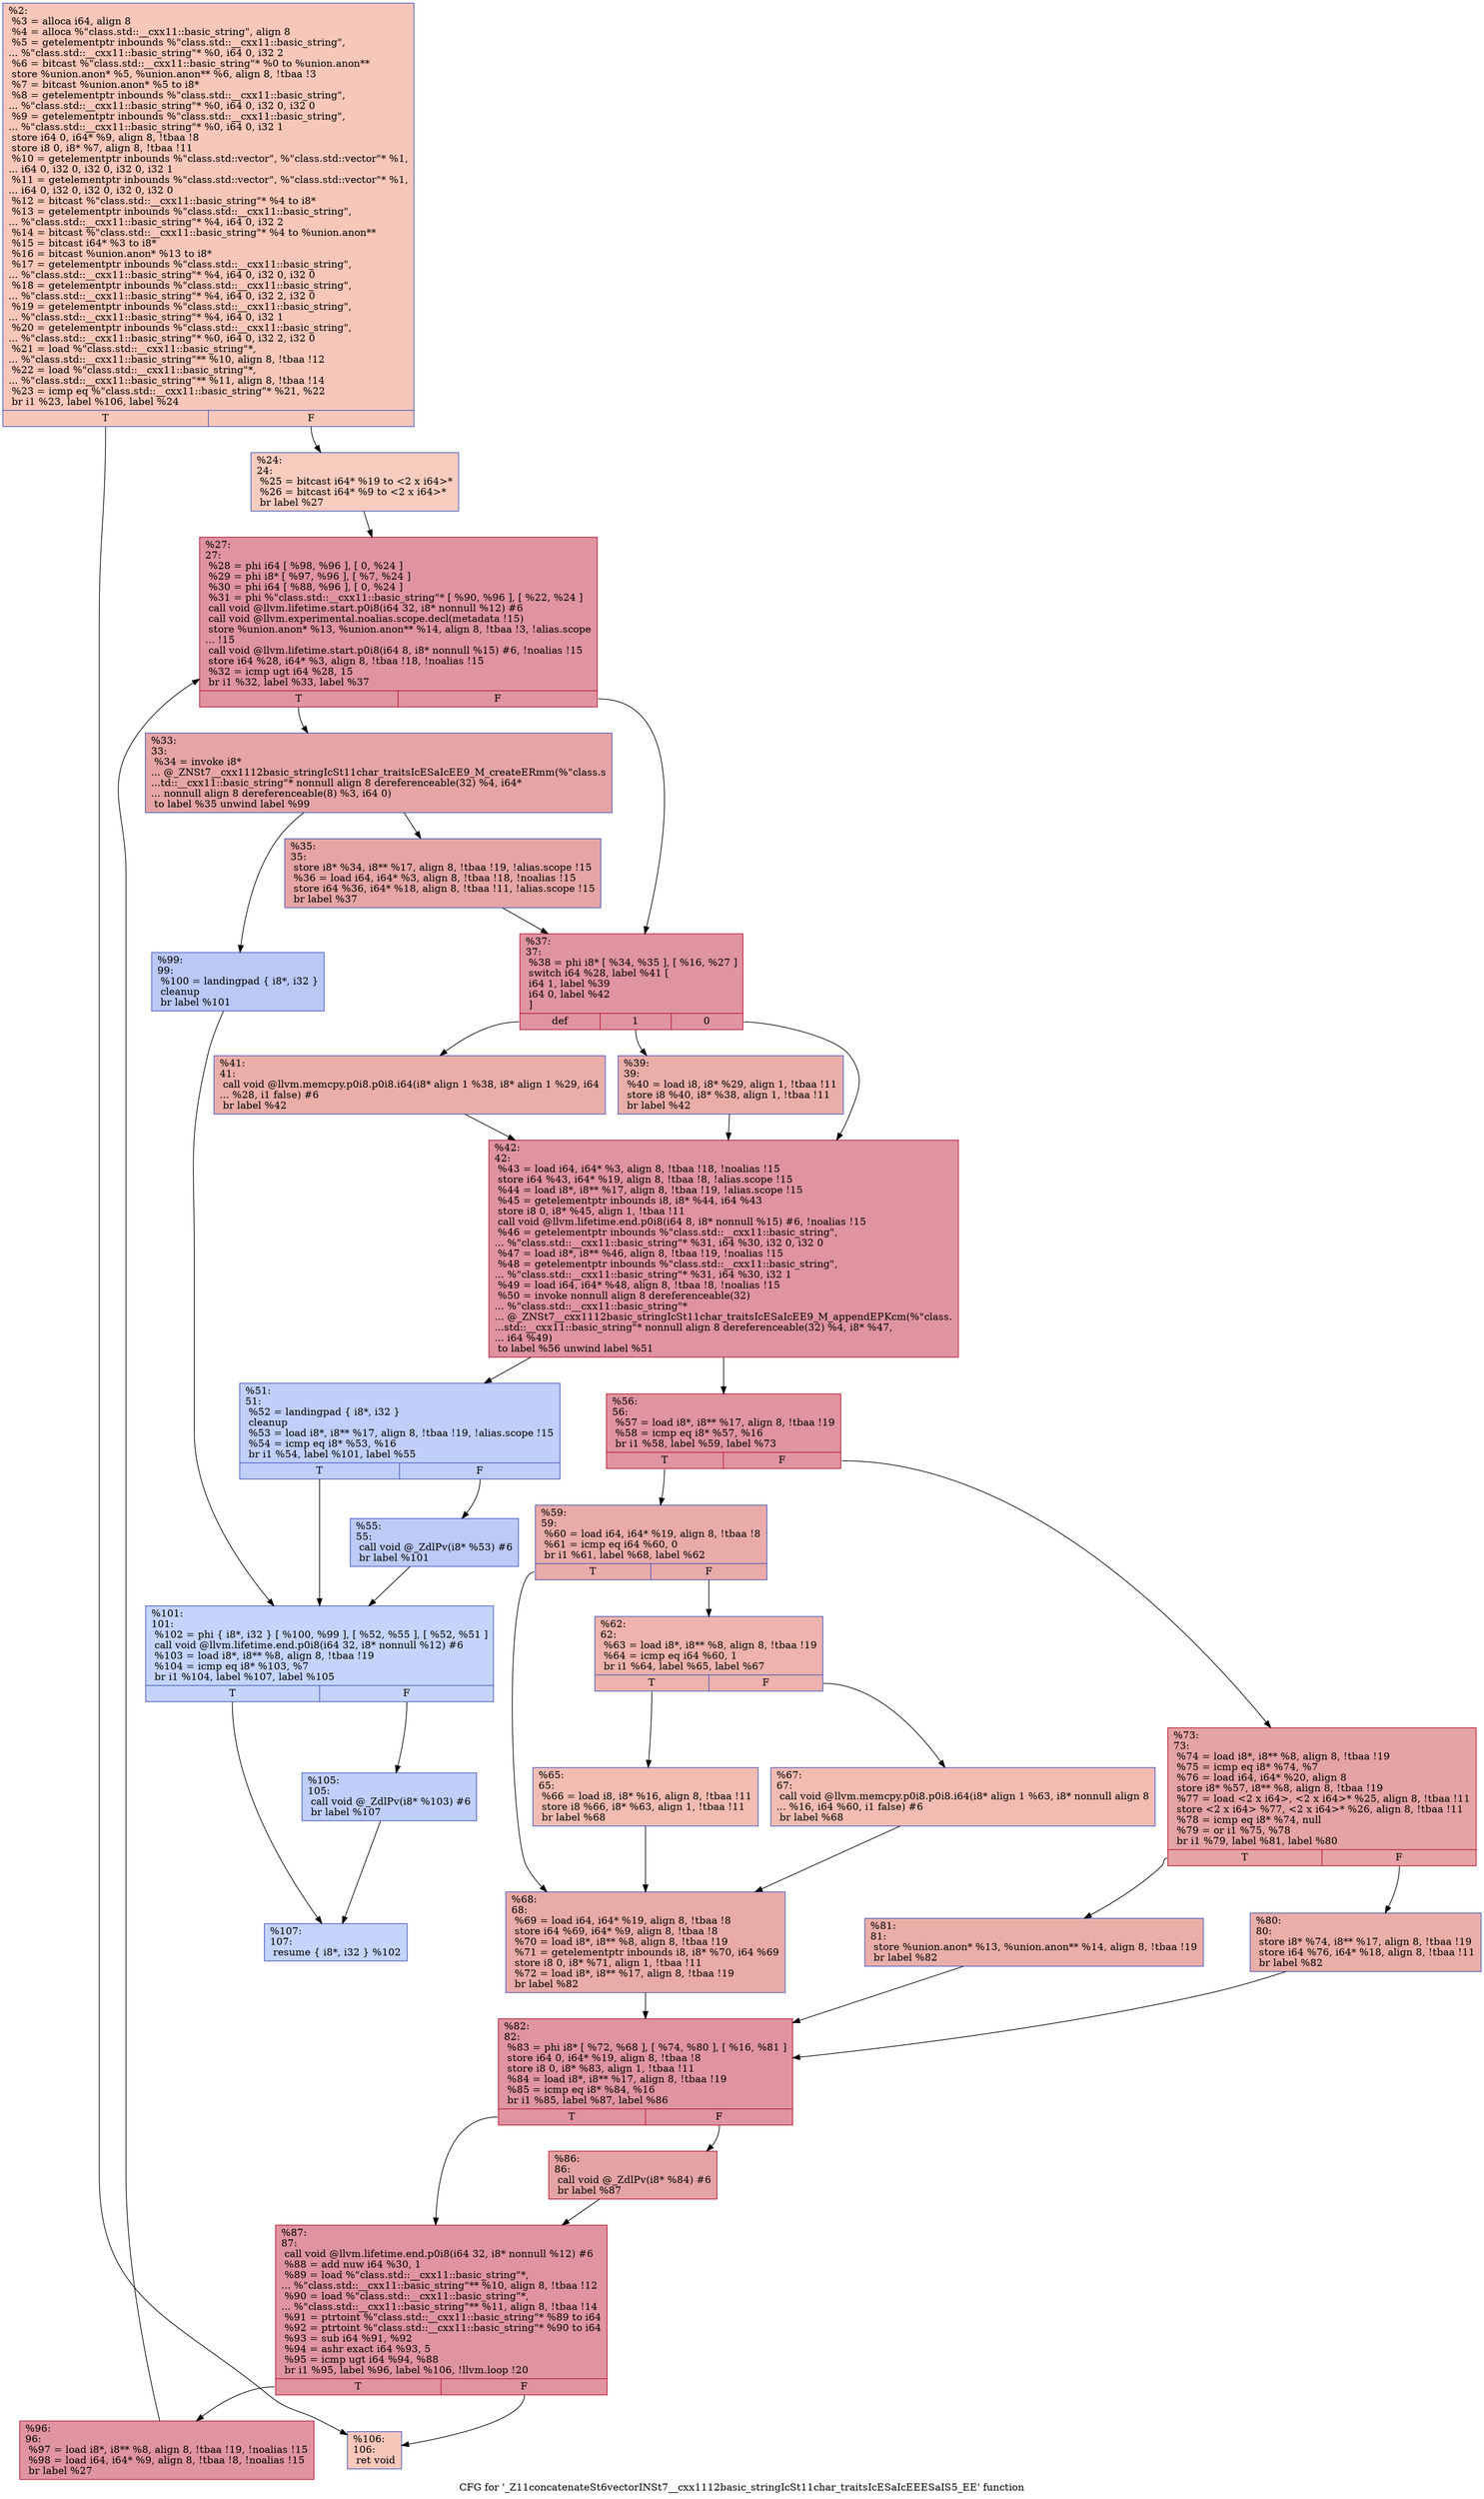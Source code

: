digraph "CFG for '_Z11concatenateSt6vectorINSt7__cxx1112basic_stringIcSt11char_traitsIcESaIcEEESaIS5_EE' function" {
	label="CFG for '_Z11concatenateSt6vectorINSt7__cxx1112basic_stringIcSt11char_traitsIcESaIcEEESaIS5_EE' function";

	Node0x55ca35a9ac50 [shape=record,color="#3d50c3ff", style=filled, fillcolor="#ec7f6370",label="{%2:\l  %3 = alloca i64, align 8\l  %4 = alloca %\"class.std::__cxx11::basic_string\", align 8\l  %5 = getelementptr inbounds %\"class.std::__cxx11::basic_string\",\l... %\"class.std::__cxx11::basic_string\"* %0, i64 0, i32 2\l  %6 = bitcast %\"class.std::__cxx11::basic_string\"* %0 to %union.anon**\l  store %union.anon* %5, %union.anon** %6, align 8, !tbaa !3\l  %7 = bitcast %union.anon* %5 to i8*\l  %8 = getelementptr inbounds %\"class.std::__cxx11::basic_string\",\l... %\"class.std::__cxx11::basic_string\"* %0, i64 0, i32 0, i32 0\l  %9 = getelementptr inbounds %\"class.std::__cxx11::basic_string\",\l... %\"class.std::__cxx11::basic_string\"* %0, i64 0, i32 1\l  store i64 0, i64* %9, align 8, !tbaa !8\l  store i8 0, i8* %7, align 8, !tbaa !11\l  %10 = getelementptr inbounds %\"class.std::vector\", %\"class.std::vector\"* %1,\l... i64 0, i32 0, i32 0, i32 0, i32 1\l  %11 = getelementptr inbounds %\"class.std::vector\", %\"class.std::vector\"* %1,\l... i64 0, i32 0, i32 0, i32 0, i32 0\l  %12 = bitcast %\"class.std::__cxx11::basic_string\"* %4 to i8*\l  %13 = getelementptr inbounds %\"class.std::__cxx11::basic_string\",\l... %\"class.std::__cxx11::basic_string\"* %4, i64 0, i32 2\l  %14 = bitcast %\"class.std::__cxx11::basic_string\"* %4 to %union.anon**\l  %15 = bitcast i64* %3 to i8*\l  %16 = bitcast %union.anon* %13 to i8*\l  %17 = getelementptr inbounds %\"class.std::__cxx11::basic_string\",\l... %\"class.std::__cxx11::basic_string\"* %4, i64 0, i32 0, i32 0\l  %18 = getelementptr inbounds %\"class.std::__cxx11::basic_string\",\l... %\"class.std::__cxx11::basic_string\"* %4, i64 0, i32 2, i32 0\l  %19 = getelementptr inbounds %\"class.std::__cxx11::basic_string\",\l... %\"class.std::__cxx11::basic_string\"* %4, i64 0, i32 1\l  %20 = getelementptr inbounds %\"class.std::__cxx11::basic_string\",\l... %\"class.std::__cxx11::basic_string\"* %0, i64 0, i32 2, i32 0\l  %21 = load %\"class.std::__cxx11::basic_string\"*,\l... %\"class.std::__cxx11::basic_string\"** %10, align 8, !tbaa !12\l  %22 = load %\"class.std::__cxx11::basic_string\"*,\l... %\"class.std::__cxx11::basic_string\"** %11, align 8, !tbaa !14\l  %23 = icmp eq %\"class.std::__cxx11::basic_string\"* %21, %22\l  br i1 %23, label %106, label %24\l|{<s0>T|<s1>F}}"];
	Node0x55ca35a9ac50:s0 -> Node0x55ca35a9b430;
	Node0x55ca35a9ac50:s1 -> Node0x55ca35a9cf80;
	Node0x55ca35a9cf80 [shape=record,color="#3d50c3ff", style=filled, fillcolor="#f08b6e70",label="{%24:\l24:                                               \l  %25 = bitcast i64* %19 to \<2 x i64\>*\l  %26 = bitcast i64* %9 to \<2 x i64\>*\l  br label %27\l}"];
	Node0x55ca35a9cf80 -> Node0x55ca35a9d7b0;
	Node0x55ca35a9d7b0 [shape=record,color="#b70d28ff", style=filled, fillcolor="#b70d2870",label="{%27:\l27:                                               \l  %28 = phi i64 [ %98, %96 ], [ 0, %24 ]\l  %29 = phi i8* [ %97, %96 ], [ %7, %24 ]\l  %30 = phi i64 [ %88, %96 ], [ 0, %24 ]\l  %31 = phi %\"class.std::__cxx11::basic_string\"* [ %90, %96 ], [ %22, %24 ]\l  call void @llvm.lifetime.start.p0i8(i64 32, i8* nonnull %12) #6\l  call void @llvm.experimental.noalias.scope.decl(metadata !15)\l  store %union.anon* %13, %union.anon** %14, align 8, !tbaa !3, !alias.scope\l... !15\l  call void @llvm.lifetime.start.p0i8(i64 8, i8* nonnull %15) #6, !noalias !15\l  store i64 %28, i64* %3, align 8, !tbaa !18, !noalias !15\l  %32 = icmp ugt i64 %28, 15\l  br i1 %32, label %33, label %37\l|{<s0>T|<s1>F}}"];
	Node0x55ca35a9d7b0:s0 -> Node0x55ca35a9fad0;
	Node0x55ca35a9d7b0:s1 -> Node0x55ca35a9fb60;
	Node0x55ca35a9fad0 [shape=record,color="#3d50c3ff", style=filled, fillcolor="#c5333470",label="{%33:\l33:                                               \l  %34 = invoke i8*\l... @_ZNSt7__cxx1112basic_stringIcSt11char_traitsIcESaIcEE9_M_createERmm(%\"class.s\l...td::__cxx11::basic_string\"* nonnull align 8 dereferenceable(32) %4, i64*\l... nonnull align 8 dereferenceable(8) %3, i64 0)\l          to label %35 unwind label %99\l}"];
	Node0x55ca35a9fad0 -> Node0x55ca35a9fd90;
	Node0x55ca35a9fad0 -> Node0x55ca35a9fde0;
	Node0x55ca35a9fd90 [shape=record,color="#3d50c3ff", style=filled, fillcolor="#c5333470",label="{%35:\l35:                                               \l  store i8* %34, i8** %17, align 8, !tbaa !19, !alias.scope !15\l  %36 = load i64, i64* %3, align 8, !tbaa !18, !noalias !15\l  store i64 %36, i64* %18, align 8, !tbaa !11, !alias.scope !15\l  br label %37\l}"];
	Node0x55ca35a9fd90 -> Node0x55ca35a9fb60;
	Node0x55ca35a9fb60 [shape=record,color="#b70d28ff", style=filled, fillcolor="#b70d2870",label="{%37:\l37:                                               \l  %38 = phi i8* [ %34, %35 ], [ %16, %27 ]\l  switch i64 %28, label %41 [\l    i64 1, label %39\l    i64 0, label %42\l  ]\l|{<s0>def|<s1>1|<s2>0}}"];
	Node0x55ca35a9fb60:s0 -> Node0x55ca35aa1140;
	Node0x55ca35a9fb60:s1 -> Node0x55ca35aa11c0;
	Node0x55ca35a9fb60:s2 -> Node0x55ca35aa1250;
	Node0x55ca35aa11c0 [shape=record,color="#3d50c3ff", style=filled, fillcolor="#d0473d70",label="{%39:\l39:                                               \l  %40 = load i8, i8* %29, align 1, !tbaa !11\l  store i8 %40, i8* %38, align 1, !tbaa !11\l  br label %42\l}"];
	Node0x55ca35aa11c0 -> Node0x55ca35aa1250;
	Node0x55ca35aa1140 [shape=record,color="#3d50c3ff", style=filled, fillcolor="#d0473d70",label="{%41:\l41:                                               \l  call void @llvm.memcpy.p0i8.p0i8.i64(i8* align 1 %38, i8* align 1 %29, i64\l... %28, i1 false) #6\l  br label %42\l}"];
	Node0x55ca35aa1140 -> Node0x55ca35aa1250;
	Node0x55ca35aa1250 [shape=record,color="#b70d28ff", style=filled, fillcolor="#b70d2870",label="{%42:\l42:                                               \l  %43 = load i64, i64* %3, align 8, !tbaa !18, !noalias !15\l  store i64 %43, i64* %19, align 8, !tbaa !8, !alias.scope !15\l  %44 = load i8*, i8** %17, align 8, !tbaa !19, !alias.scope !15\l  %45 = getelementptr inbounds i8, i8* %44, i64 %43\l  store i8 0, i8* %45, align 1, !tbaa !11\l  call void @llvm.lifetime.end.p0i8(i64 8, i8* nonnull %15) #6, !noalias !15\l  %46 = getelementptr inbounds %\"class.std::__cxx11::basic_string\",\l... %\"class.std::__cxx11::basic_string\"* %31, i64 %30, i32 0, i32 0\l  %47 = load i8*, i8** %46, align 8, !tbaa !19, !noalias !15\l  %48 = getelementptr inbounds %\"class.std::__cxx11::basic_string\",\l... %\"class.std::__cxx11::basic_string\"* %31, i64 %30, i32 1\l  %49 = load i64, i64* %48, align 8, !tbaa !8, !noalias !15\l  %50 = invoke nonnull align 8 dereferenceable(32)\l... %\"class.std::__cxx11::basic_string\"*\l... @_ZNSt7__cxx1112basic_stringIcSt11char_traitsIcESaIcEE9_M_appendEPKcm(%\"class.\l...std::__cxx11::basic_string\"* nonnull align 8 dereferenceable(32) %4, i8* %47,\l... i64 %49)\l          to label %56 unwind label %51\l}"];
	Node0x55ca35aa1250 -> Node0x55ca35aa2dc0;
	Node0x55ca35aa1250 -> Node0x55ca35aa2e50;
	Node0x55ca35aa2e50 [shape=record,color="#3d50c3ff", style=filled, fillcolor="#7093f370",label="{%51:\l51:                                               \l  %52 = landingpad \{ i8*, i32 \}\l          cleanup\l  %53 = load i8*, i8** %17, align 8, !tbaa !19, !alias.scope !15\l  %54 = icmp eq i8* %53, %16\l  br i1 %54, label %101, label %55\l|{<s0>T|<s1>F}}"];
	Node0x55ca35aa2e50:s0 -> Node0x55ca35aa34c0;
	Node0x55ca35aa2e50:s1 -> Node0x55ca35aa3550;
	Node0x55ca35aa3550 [shape=record,color="#3d50c3ff", style=filled, fillcolor="#6687ed70",label="{%55:\l55:                                               \l  call void @_ZdlPv(i8* %53) #6\l  br label %101\l}"];
	Node0x55ca35aa3550 -> Node0x55ca35aa34c0;
	Node0x55ca35aa2dc0 [shape=record,color="#b70d28ff", style=filled, fillcolor="#b70d2870",label="{%56:\l56:                                               \l  %57 = load i8*, i8** %17, align 8, !tbaa !19\l  %58 = icmp eq i8* %57, %16\l  br i1 %58, label %59, label %73\l|{<s0>T|<s1>F}}"];
	Node0x55ca35aa2dc0:s0 -> Node0x55ca35aa3a30;
	Node0x55ca35aa2dc0:s1 -> Node0x55ca35aa3a80;
	Node0x55ca35aa3a30 [shape=record,color="#3d50c3ff", style=filled, fillcolor="#cc403a70",label="{%59:\l59:                                               \l  %60 = load i64, i64* %19, align 8, !tbaa !8\l  %61 = icmp eq i64 %60, 0\l  br i1 %61, label %68, label %62\l|{<s0>T|<s1>F}}"];
	Node0x55ca35aa3a30:s0 -> Node0x55ca35aa3c80;
	Node0x55ca35aa3a30:s1 -> Node0x55ca35aa3cd0;
	Node0x55ca35aa3cd0 [shape=record,color="#3d50c3ff", style=filled, fillcolor="#d6524470",label="{%62:\l62:                                               \l  %63 = load i8*, i8** %8, align 8, !tbaa !19\l  %64 = icmp eq i64 %60, 1\l  br i1 %64, label %65, label %67\l|{<s0>T|<s1>F}}"];
	Node0x55ca35aa3cd0:s0 -> Node0x55ca35aa4320;
	Node0x55ca35aa3cd0:s1 -> Node0x55ca35aa4370;
	Node0x55ca35aa4320 [shape=record,color="#3d50c3ff", style=filled, fillcolor="#e1675170",label="{%65:\l65:                                               \l  %66 = load i8, i8* %16, align 8, !tbaa !11\l  store i8 %66, i8* %63, align 1, !tbaa !11\l  br label %68\l}"];
	Node0x55ca35aa4320 -> Node0x55ca35aa3c80;
	Node0x55ca35aa4370 [shape=record,color="#3d50c3ff", style=filled, fillcolor="#e1675170",label="{%67:\l67:                                               \l  call void @llvm.memcpy.p0i8.p0i8.i64(i8* align 1 %63, i8* nonnull align 8\l... %16, i64 %60, i1 false) #6\l  br label %68\l}"];
	Node0x55ca35aa4370 -> Node0x55ca35aa3c80;
	Node0x55ca35aa3c80 [shape=record,color="#3d50c3ff", style=filled, fillcolor="#cc403a70",label="{%68:\l68:                                               \l  %69 = load i64, i64* %19, align 8, !tbaa !8\l  store i64 %69, i64* %9, align 8, !tbaa !8\l  %70 = load i8*, i8** %8, align 8, !tbaa !19\l  %71 = getelementptr inbounds i8, i8* %70, i64 %69\l  store i8 0, i8* %71, align 1, !tbaa !11\l  %72 = load i8*, i8** %17, align 8, !tbaa !19\l  br label %82\l}"];
	Node0x55ca35aa3c80 -> Node0x55ca35aa4be0;
	Node0x55ca35aa3a80 [shape=record,color="#b70d28ff", style=filled, fillcolor="#c32e3170",label="{%73:\l73:                                               \l  %74 = load i8*, i8** %8, align 8, !tbaa !19\l  %75 = icmp eq i8* %74, %7\l  %76 = load i64, i64* %20, align 8\l  store i8* %57, i8** %8, align 8, !tbaa !19\l  %77 = load \<2 x i64\>, \<2 x i64\>* %25, align 8, !tbaa !11\l  store \<2 x i64\> %77, \<2 x i64\>* %26, align 8, !tbaa !11\l  %78 = icmp eq i8* %74, null\l  %79 = or i1 %75, %78\l  br i1 %79, label %81, label %80\l|{<s0>T|<s1>F}}"];
	Node0x55ca35aa3a80:s0 -> Node0x55ca35aa50c0;
	Node0x55ca35aa3a80:s1 -> Node0x55ca35aa5110;
	Node0x55ca35aa5110 [shape=record,color="#3d50c3ff", style=filled, fillcolor="#d0473d70",label="{%80:\l80:                                               \l  store i8* %74, i8** %17, align 8, !tbaa !19\l  store i64 %76, i64* %18, align 8, !tbaa !11\l  br label %82\l}"];
	Node0x55ca35aa5110 -> Node0x55ca35aa4be0;
	Node0x55ca35aa50c0 [shape=record,color="#3d50c3ff", style=filled, fillcolor="#d0473d70",label="{%81:\l81:                                               \l  store %union.anon* %13, %union.anon** %14, align 8, !tbaa !19\l  br label %82\l}"];
	Node0x55ca35aa50c0 -> Node0x55ca35aa4be0;
	Node0x55ca35aa4be0 [shape=record,color="#b70d28ff", style=filled, fillcolor="#b70d2870",label="{%82:\l82:                                               \l  %83 = phi i8* [ %72, %68 ], [ %74, %80 ], [ %16, %81 ]\l  store i64 0, i64* %19, align 8, !tbaa !8\l  store i8 0, i8* %83, align 1, !tbaa !11\l  %84 = load i8*, i8** %17, align 8, !tbaa !19\l  %85 = icmp eq i8* %84, %16\l  br i1 %85, label %87, label %86\l|{<s0>T|<s1>F}}"];
	Node0x55ca35aa4be0:s0 -> Node0x55ca35aa5790;
	Node0x55ca35aa4be0:s1 -> Node0x55ca35aa57e0;
	Node0x55ca35aa57e0 [shape=record,color="#b70d28ff", style=filled, fillcolor="#c32e3170",label="{%86:\l86:                                               \l  call void @_ZdlPv(i8* %84) #6\l  br label %87\l}"];
	Node0x55ca35aa57e0 -> Node0x55ca35aa5790;
	Node0x55ca35aa5790 [shape=record,color="#b70d28ff", style=filled, fillcolor="#b70d2870",label="{%87:\l87:                                               \l  call void @llvm.lifetime.end.p0i8(i64 32, i8* nonnull %12) #6\l  %88 = add nuw i64 %30, 1\l  %89 = load %\"class.std::__cxx11::basic_string\"*,\l... %\"class.std::__cxx11::basic_string\"** %10, align 8, !tbaa !12\l  %90 = load %\"class.std::__cxx11::basic_string\"*,\l... %\"class.std::__cxx11::basic_string\"** %11, align 8, !tbaa !14\l  %91 = ptrtoint %\"class.std::__cxx11::basic_string\"* %89 to i64\l  %92 = ptrtoint %\"class.std::__cxx11::basic_string\"* %90 to i64\l  %93 = sub i64 %91, %92\l  %94 = ashr exact i64 %93, 5\l  %95 = icmp ugt i64 %94, %88\l  br i1 %95, label %96, label %106, !llvm.loop !20\l|{<s0>T|<s1>F}}"];
	Node0x55ca35aa5790:s0 -> Node0x55ca35a9d8a0;
	Node0x55ca35aa5790:s1 -> Node0x55ca35a9b430;
	Node0x55ca35a9d8a0 [shape=record,color="#b70d28ff", style=filled, fillcolor="#b70d2870",label="{%96:\l96:                                               \l  %97 = load i8*, i8** %8, align 8, !tbaa !19, !noalias !15\l  %98 = load i64, i64* %9, align 8, !tbaa !8, !noalias !15\l  br label %27\l}"];
	Node0x55ca35a9d8a0 -> Node0x55ca35a9d7b0;
	Node0x55ca35a9fde0 [shape=record,color="#3d50c3ff", style=filled, fillcolor="#6282ea70",label="{%99:\l99:                                               \l  %100 = landingpad \{ i8*, i32 \}\l          cleanup\l  br label %101\l}"];
	Node0x55ca35a9fde0 -> Node0x55ca35aa34c0;
	Node0x55ca35aa34c0 [shape=record,color="#3d50c3ff", style=filled, fillcolor="#7a9df870",label="{%101:\l101:                                              \l  %102 = phi \{ i8*, i32 \} [ %100, %99 ], [ %52, %55 ], [ %52, %51 ]\l  call void @llvm.lifetime.end.p0i8(i64 32, i8* nonnull %12) #6\l  %103 = load i8*, i8** %8, align 8, !tbaa !19\l  %104 = icmp eq i8* %103, %7\l  br i1 %104, label %107, label %105\l|{<s0>T|<s1>F}}"];
	Node0x55ca35aa34c0:s0 -> Node0x55ca35aa7250;
	Node0x55ca35aa34c0:s1 -> Node0x55ca35aa72a0;
	Node0x55ca35aa72a0 [shape=record,color="#3d50c3ff", style=filled, fillcolor="#7093f370",label="{%105:\l105:                                              \l  call void @_ZdlPv(i8* %103) #6\l  br label %107\l}"];
	Node0x55ca35aa72a0 -> Node0x55ca35aa7250;
	Node0x55ca35a9b430 [shape=record,color="#3d50c3ff", style=filled, fillcolor="#ec7f6370",label="{%106:\l106:                                              \l  ret void\l}"];
	Node0x55ca35aa7250 [shape=record,color="#3d50c3ff", style=filled, fillcolor="#7a9df870",label="{%107:\l107:                                              \l  resume \{ i8*, i32 \} %102\l}"];
}

